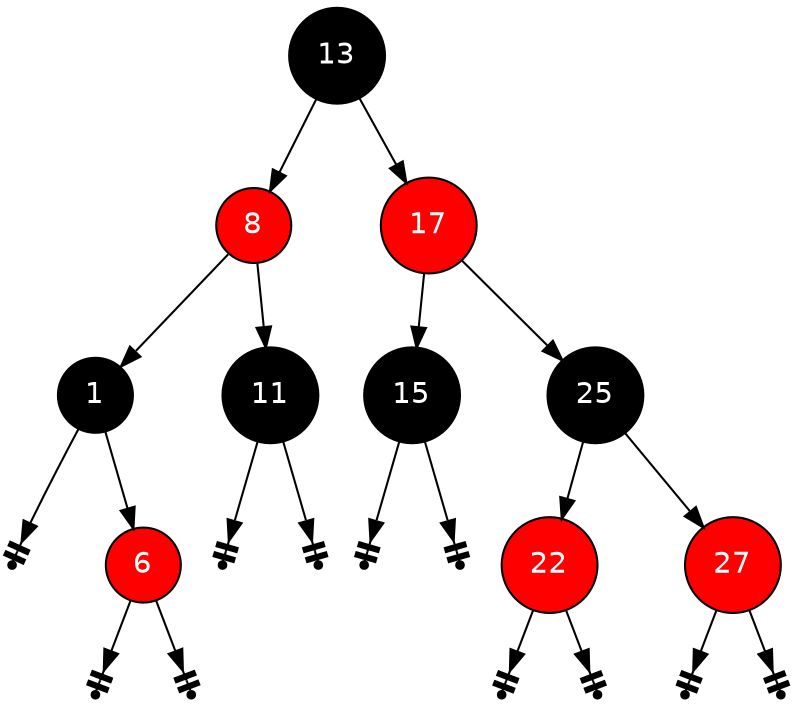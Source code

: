 digraph G {
	graph [fontname = "Helvetica"];
	node [fontname = "Helvetica",shape=circle];
	edge [fontname = "Helvetica"];

	13 [style=filled, fillcolor=black, fontcolor=white];
	13 -> 8;
	m13 [label="", width=0.1, style=invis];
	13 -> m13 [style=invis];
	17 [style=filled, fillcolor=red, fontcolor=white];
	13 -> 17;
	{rank=same 8 -> m13 -> 17 [style=invis]};
	
	8 [style=filled, fillcolor=red, fontcolor=white];
	1 [style=filled, fillcolor=black, fontcolor=white];
	8 -> 1;
	m8 [label="", width=0.1, style=invis];
	8 -> m8 [style=invis];
	11 [style=filled, fillcolor=black, fontcolor=white];
	8 -> 11;
	{rank=same 1 -> m8 -> 11 [style=invis]};

	l1 [shape=point];
	1 -> l1 [arrowhead=teeteenormal];
	m1 [label="", width=0.1, style=invis];
	1 -> m1 [style=invis];
	6 [style=filled, fillcolor=red, fontcolor=white];
	1 -> 6;
	{rank=same l1 -> m1 -> 6 [style=invis]};

	15 [style=filled, fillcolor=black, fontcolor=white];
	17 -> 15;
	m17 [label="", width=0.1, style=invis];
	17 -> m17 [style=invis];
	25 [style=filled, fillcolor=black, fontcolor=white];
	17 -> 25;
	{rank=same 15 -> m17 -> 25 [style=invis]};

	22 [style=filled, fillcolor=red, fontcolor=white];
	25 -> 22;
	m25 [label="", width=0.1, style=invis];
	25 -> m25 [style=invis];
	27 [style=filled, fillcolor=red, fontcolor=white];
	25 -> 27;
	{rank=same 22 -> m25 -> 27 [style=invis]};

	l6 [shape=point];
	6 -> l6 [arrowhead=teeteenormal];
	m6 [label="", width=0.1, style=invis];
	6 -> m6 [style=invis];
	r6 [shape=point];
	6 -> r6 [arrowhead=teeteenormal];
	{rank=same l6 -> m6 -> r6 [style=invis]};

	l11 [shape=point];
	11 -> l11 [arrowhead=teeteenormal];
	m11 [label="", width=0.1, style=invis];
	11 -> m11 [style=invis];
	r11 [shape=point];
	11 -> r11 [arrowhead=teeteenormal];
	{rank=same l11 -> m11 -> r11 [style=invis]};
	
	l15 [shape=point];
	15 -> l15 [arrowhead=teeteenormal];
	m15 [label="", width=0.1, style=invis];
	15 -> m15 [style=invis];
	r15 [shape=point];
	15 -> r15 [arrowhead=teeteenormal];
	{rank=same l15 -> m15 -> r15 [style=invis]};
	
	l22 [shape=point];
	22 -> l22 [arrowhead=teeteenormal];
	m22 [label="", width=0.1, style=invis];
	22 -> m22 [style=invis];
	r22 [shape=point];
	22 -> r22 [arrowhead=teeteenormal];
	{rank=same l22 -> m22 -> r22 [style=invis]};
	
	l27 [shape=point];
	27 -> l27 [arrowhead=teeteenormal];
	m27 [label="", width=0.1, style=invis];
	27 -> m27 [style=invis];
	r27 [shape=point];
	27 -> r27 [arrowhead=teeteenormal];
	{rank=same l27 -> m27 -> r27 [style=invis]};
}
